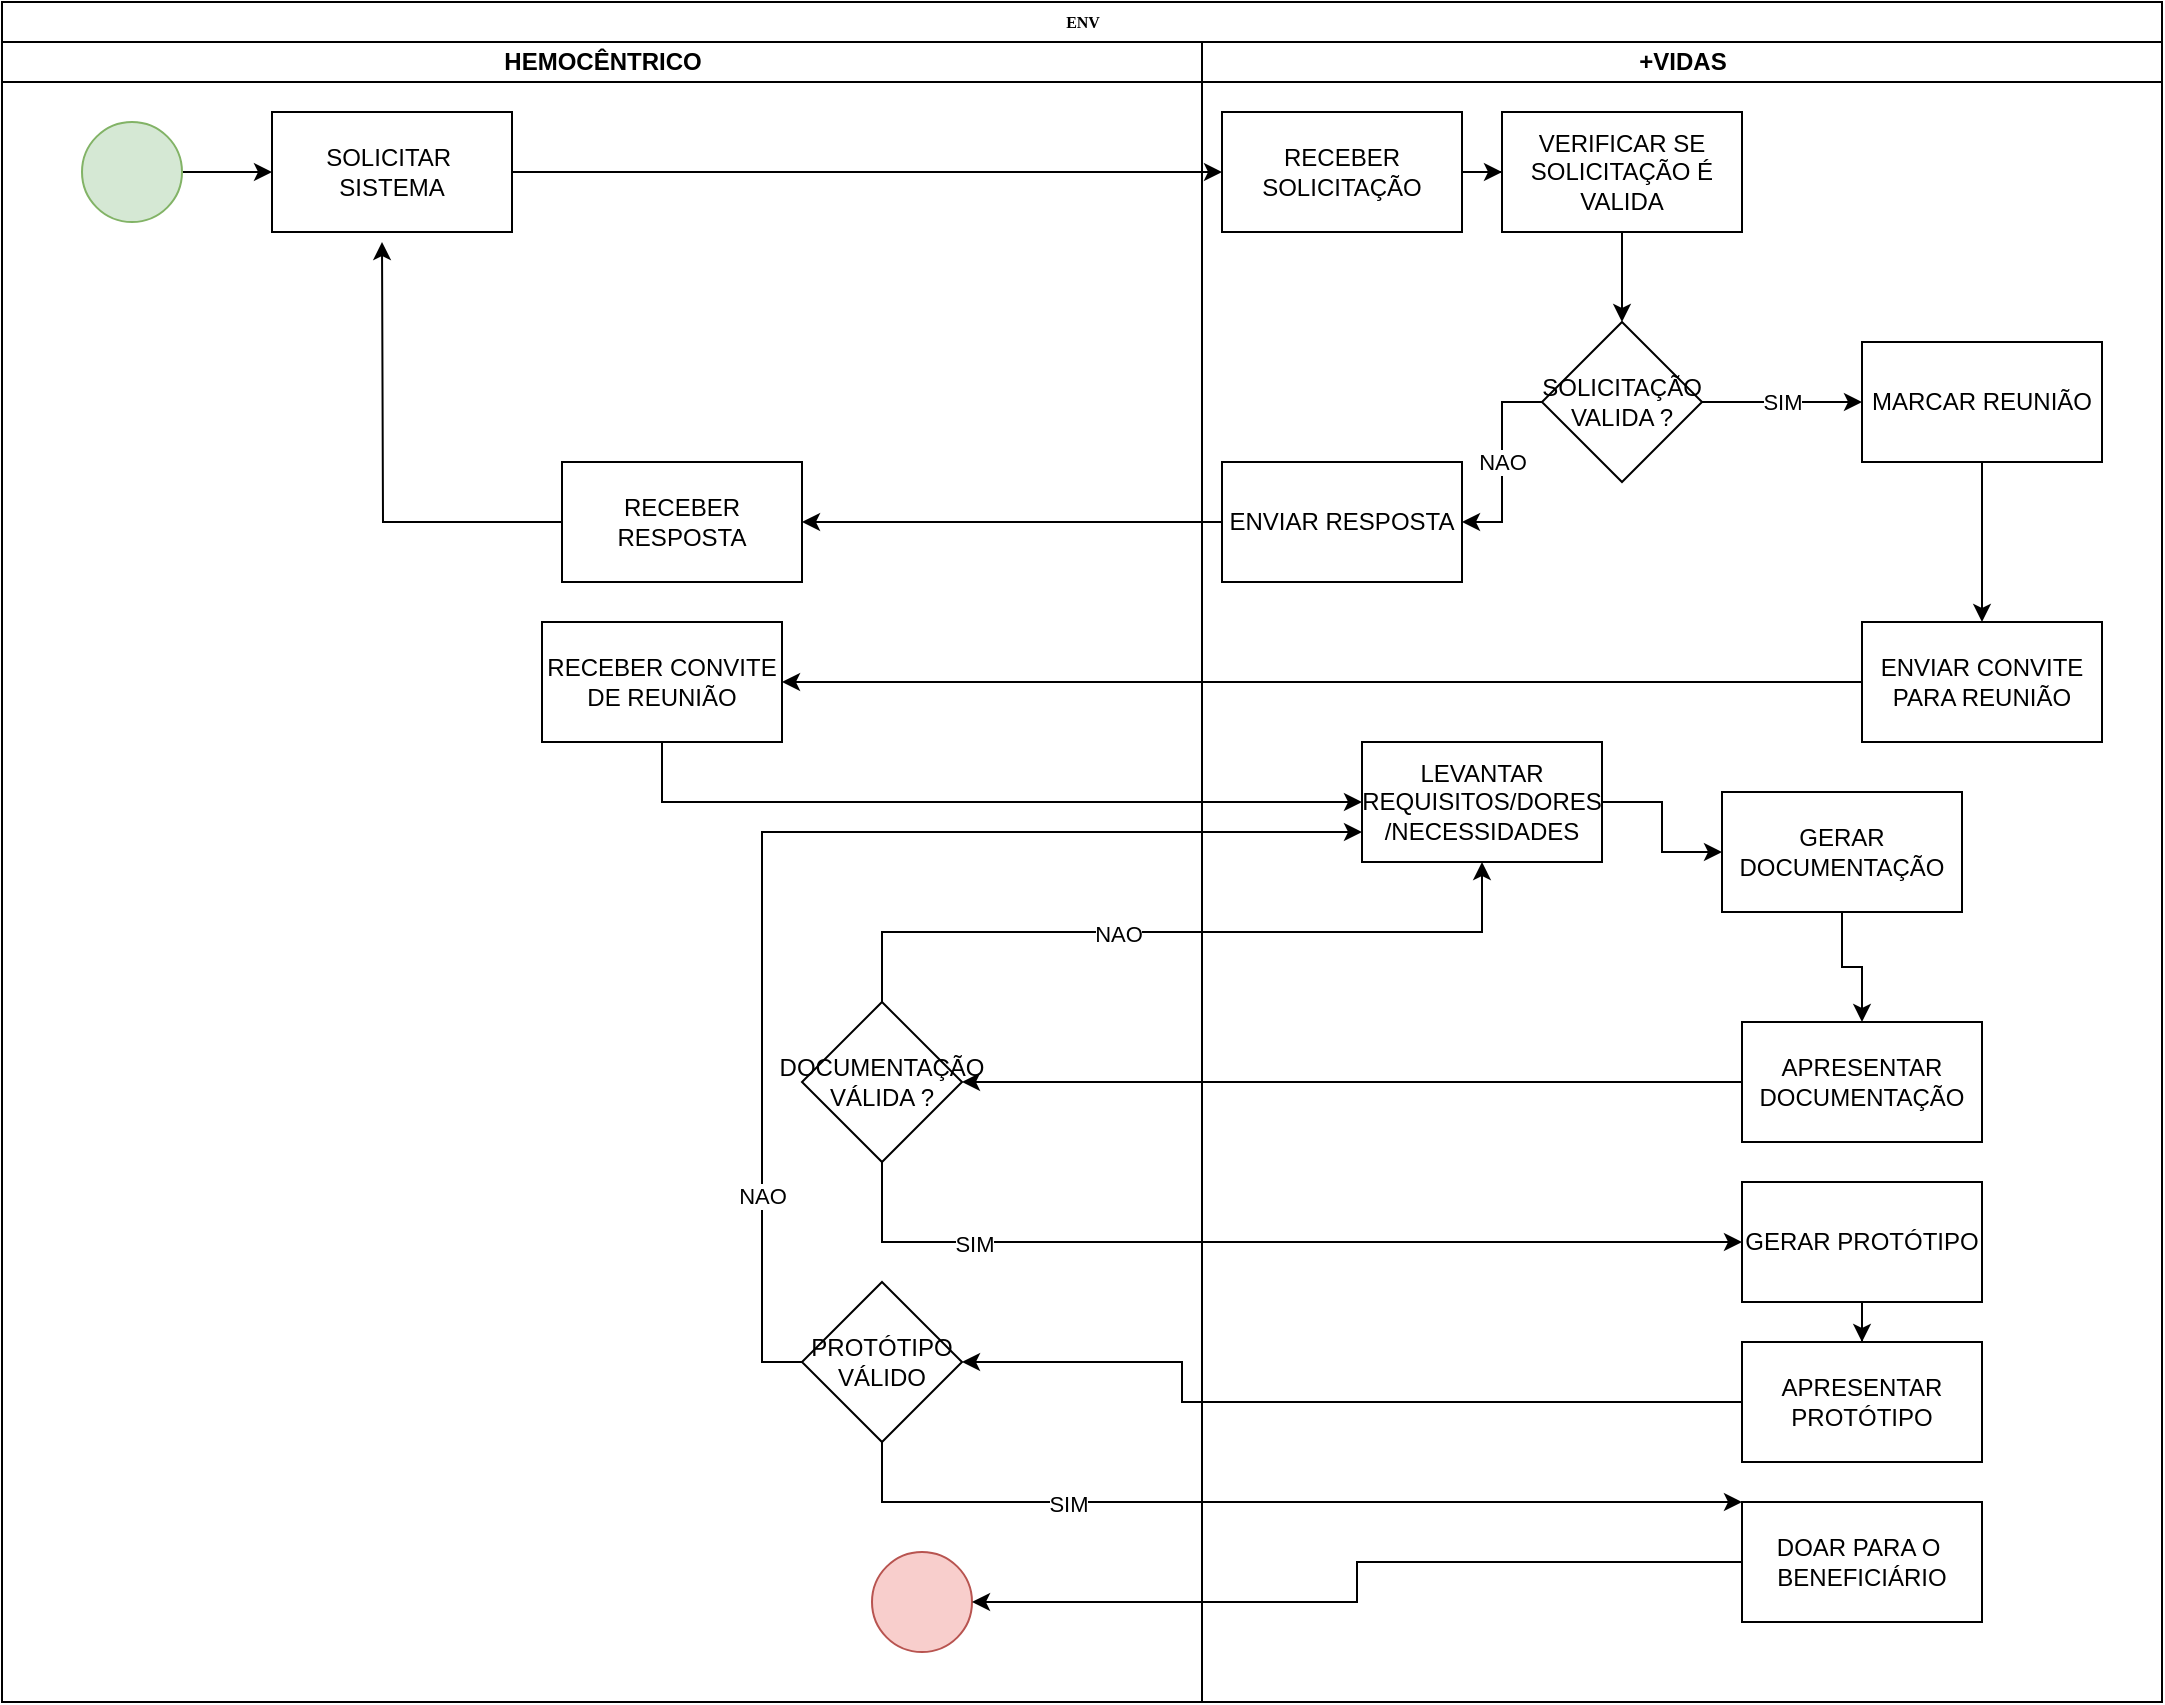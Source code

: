 <mxfile version="23.1.7" type="device">
  <diagram name="Page-1" id="74e2e168-ea6b-b213-b513-2b3c1d86103e">
    <mxGraphModel dx="2015" dy="838" grid="1" gridSize="10" guides="1" tooltips="1" connect="1" arrows="1" fold="1" page="1" pageScale="1" pageWidth="1100" pageHeight="850" background="none" math="0" shadow="0">
      <root>
        <mxCell id="0" />
        <mxCell id="1" parent="0" />
        <mxCell id="77e6c97f196da883-1" value="ENV" style="swimlane;html=1;childLayout=stackLayout;startSize=20;rounded=0;shadow=0;labelBackgroundColor=none;strokeWidth=1;fontFamily=Verdana;fontSize=8;align=center;" parent="1" vertex="1">
          <mxGeometry width="1080" height="850" as="geometry" />
        </mxCell>
        <mxCell id="77e6c97f196da883-2" value="HEMOCÊNTRICO" style="swimlane;html=1;startSize=20;" parent="77e6c97f196da883-1" vertex="1">
          <mxGeometry y="20" width="600" height="830" as="geometry" />
        </mxCell>
        <mxCell id="4uRXwGe76n4RGHkVSvAW-5" value="" style="edgeStyle=orthogonalEdgeStyle;rounded=0;orthogonalLoop=1;jettySize=auto;html=1;" edge="1" parent="77e6c97f196da883-2" source="4uRXwGe76n4RGHkVSvAW-1" target="4uRXwGe76n4RGHkVSvAW-4">
          <mxGeometry relative="1" as="geometry" />
        </mxCell>
        <mxCell id="4uRXwGe76n4RGHkVSvAW-1" value="" style="ellipse;whiteSpace=wrap;html=1;aspect=fixed;fillColor=#d5e8d4;strokeColor=#82b366;" vertex="1" parent="77e6c97f196da883-2">
          <mxGeometry x="40" y="40" width="50" height="50" as="geometry" />
        </mxCell>
        <mxCell id="4uRXwGe76n4RGHkVSvAW-4" value="SOLICITAR&amp;nbsp;&lt;br&gt;SISTEMA" style="whiteSpace=wrap;html=1;" vertex="1" parent="77e6c97f196da883-2">
          <mxGeometry x="135" y="35" width="120" height="60" as="geometry" />
        </mxCell>
        <mxCell id="4uRXwGe76n4RGHkVSvAW-29" value="" style="edgeStyle=orthogonalEdgeStyle;rounded=0;orthogonalLoop=1;jettySize=auto;html=1;" edge="1" parent="77e6c97f196da883-2" source="4uRXwGe76n4RGHkVSvAW-26">
          <mxGeometry relative="1" as="geometry">
            <mxPoint x="190" y="100" as="targetPoint" />
          </mxGeometry>
        </mxCell>
        <mxCell id="4uRXwGe76n4RGHkVSvAW-26" value="RECEBER RESPOSTA" style="whiteSpace=wrap;html=1;" vertex="1" parent="77e6c97f196da883-2">
          <mxGeometry x="280" y="210" width="120" height="60" as="geometry" />
        </mxCell>
        <mxCell id="4uRXwGe76n4RGHkVSvAW-38" value="RECEBER CONVITE DE REUNIÃO" style="whiteSpace=wrap;html=1;" vertex="1" parent="77e6c97f196da883-2">
          <mxGeometry x="270" y="290" width="120" height="60" as="geometry" />
        </mxCell>
        <mxCell id="4uRXwGe76n4RGHkVSvAW-3" value="" style="ellipse;whiteSpace=wrap;html=1;aspect=fixed;fillColor=#f8cecc;strokeColor=#b85450;" vertex="1" parent="77e6c97f196da883-2">
          <mxGeometry x="435" y="755" width="50" height="50" as="geometry" />
        </mxCell>
        <mxCell id="4uRXwGe76n4RGHkVSvAW-108" value="DOCUMENTAÇÃO VÁLIDA ?" style="rhombus;whiteSpace=wrap;html=1;" vertex="1" parent="77e6c97f196da883-2">
          <mxGeometry x="400" y="480" width="80" height="80" as="geometry" />
        </mxCell>
        <mxCell id="4uRXwGe76n4RGHkVSvAW-117" value="PROTÓTIPO VÁLIDO" style="rhombus;whiteSpace=wrap;html=1;" vertex="1" parent="77e6c97f196da883-2">
          <mxGeometry x="400" y="620" width="80" height="80" as="geometry" />
        </mxCell>
        <mxCell id="4uRXwGe76n4RGHkVSvAW-7" value="" style="edgeStyle=orthogonalEdgeStyle;rounded=0;orthogonalLoop=1;jettySize=auto;html=1;" edge="1" parent="77e6c97f196da883-1" source="4uRXwGe76n4RGHkVSvAW-4" target="4uRXwGe76n4RGHkVSvAW-6">
          <mxGeometry relative="1" as="geometry" />
        </mxCell>
        <mxCell id="77e6c97f196da883-3" value="+VIDAS" style="swimlane;html=1;startSize=20;" parent="77e6c97f196da883-1" vertex="1">
          <mxGeometry x="600" y="20" width="480" height="830" as="geometry" />
        </mxCell>
        <mxCell id="4uRXwGe76n4RGHkVSvAW-13" value="" style="edgeStyle=orthogonalEdgeStyle;rounded=0;orthogonalLoop=1;jettySize=auto;html=1;" edge="1" parent="77e6c97f196da883-3" source="4uRXwGe76n4RGHkVSvAW-6" target="4uRXwGe76n4RGHkVSvAW-12">
          <mxGeometry relative="1" as="geometry" />
        </mxCell>
        <mxCell id="4uRXwGe76n4RGHkVSvAW-6" value="RECEBER SOLICITAÇÃO" style="whiteSpace=wrap;html=1;" vertex="1" parent="77e6c97f196da883-3">
          <mxGeometry x="10" y="35" width="120" height="60" as="geometry" />
        </mxCell>
        <mxCell id="4uRXwGe76n4RGHkVSvAW-15" value="" style="edgeStyle=orthogonalEdgeStyle;rounded=0;orthogonalLoop=1;jettySize=auto;html=1;" edge="1" parent="77e6c97f196da883-3" source="4uRXwGe76n4RGHkVSvAW-12" target="4uRXwGe76n4RGHkVSvAW-14">
          <mxGeometry relative="1" as="geometry" />
        </mxCell>
        <mxCell id="4uRXwGe76n4RGHkVSvAW-12" value="VERIFICAR SE SOLICITAÇÃO É VALIDA" style="whiteSpace=wrap;html=1;" vertex="1" parent="77e6c97f196da883-3">
          <mxGeometry x="150" y="35" width="120" height="60" as="geometry" />
        </mxCell>
        <mxCell id="4uRXwGe76n4RGHkVSvAW-25" value="NAO" style="edgeStyle=orthogonalEdgeStyle;rounded=0;orthogonalLoop=1;jettySize=auto;html=1;" edge="1" parent="77e6c97f196da883-3" source="4uRXwGe76n4RGHkVSvAW-14" target="4uRXwGe76n4RGHkVSvAW-24">
          <mxGeometry relative="1" as="geometry" />
        </mxCell>
        <mxCell id="4uRXwGe76n4RGHkVSvAW-34" value="SIM" style="edgeStyle=orthogonalEdgeStyle;rounded=0;orthogonalLoop=1;jettySize=auto;html=1;" edge="1" parent="77e6c97f196da883-3" source="4uRXwGe76n4RGHkVSvAW-14" target="4uRXwGe76n4RGHkVSvAW-33">
          <mxGeometry relative="1" as="geometry" />
        </mxCell>
        <mxCell id="4uRXwGe76n4RGHkVSvAW-14" value="SOLICITAÇÃO VALIDA ?" style="rhombus;whiteSpace=wrap;html=1;" vertex="1" parent="77e6c97f196da883-3">
          <mxGeometry x="170" y="140" width="80" height="80" as="geometry" />
        </mxCell>
        <mxCell id="4uRXwGe76n4RGHkVSvAW-24" value="ENVIAR RESPOSTA" style="whiteSpace=wrap;html=1;" vertex="1" parent="77e6c97f196da883-3">
          <mxGeometry x="10" y="210" width="120" height="60" as="geometry" />
        </mxCell>
        <mxCell id="4uRXwGe76n4RGHkVSvAW-37" value="" style="edgeStyle=orthogonalEdgeStyle;rounded=0;orthogonalLoop=1;jettySize=auto;html=1;" edge="1" parent="77e6c97f196da883-3" source="4uRXwGe76n4RGHkVSvAW-33" target="4uRXwGe76n4RGHkVSvAW-36">
          <mxGeometry relative="1" as="geometry" />
        </mxCell>
        <mxCell id="4uRXwGe76n4RGHkVSvAW-33" value="MARCAR REUNIÃO" style="whiteSpace=wrap;html=1;" vertex="1" parent="77e6c97f196da883-3">
          <mxGeometry x="330" y="150" width="120" height="60" as="geometry" />
        </mxCell>
        <mxCell id="4uRXwGe76n4RGHkVSvAW-36" value="ENVIAR CONVITE PARA REUNIÃO" style="whiteSpace=wrap;html=1;" vertex="1" parent="77e6c97f196da883-3">
          <mxGeometry x="330" y="290" width="120" height="60" as="geometry" />
        </mxCell>
        <mxCell id="4uRXwGe76n4RGHkVSvAW-103" value="" style="edgeStyle=orthogonalEdgeStyle;rounded=0;orthogonalLoop=1;jettySize=auto;html=1;" edge="1" parent="77e6c97f196da883-3" source="4uRXwGe76n4RGHkVSvAW-40" target="4uRXwGe76n4RGHkVSvAW-102">
          <mxGeometry relative="1" as="geometry" />
        </mxCell>
        <mxCell id="4uRXwGe76n4RGHkVSvAW-40" value="LEVANTAR REQUISITOS/DORES&lt;br&gt;/NECESSIDADES" style="whiteSpace=wrap;html=1;" vertex="1" parent="77e6c97f196da883-3">
          <mxGeometry x="80" y="350" width="120" height="60" as="geometry" />
        </mxCell>
        <mxCell id="4uRXwGe76n4RGHkVSvAW-107" value="" style="edgeStyle=orthogonalEdgeStyle;rounded=0;orthogonalLoop=1;jettySize=auto;html=1;" edge="1" parent="77e6c97f196da883-3" source="4uRXwGe76n4RGHkVSvAW-102" target="4uRXwGe76n4RGHkVSvAW-106">
          <mxGeometry relative="1" as="geometry" />
        </mxCell>
        <mxCell id="4uRXwGe76n4RGHkVSvAW-102" value="GERAR DOCUMENTAÇÃO" style="whiteSpace=wrap;html=1;" vertex="1" parent="77e6c97f196da883-3">
          <mxGeometry x="260" y="375" width="120" height="60" as="geometry" />
        </mxCell>
        <mxCell id="4uRXwGe76n4RGHkVSvAW-106" value="APRESENTAR DOCUMENTAÇÃO" style="whiteSpace=wrap;html=1;" vertex="1" parent="77e6c97f196da883-3">
          <mxGeometry x="270" y="490" width="120" height="60" as="geometry" />
        </mxCell>
        <mxCell id="4uRXwGe76n4RGHkVSvAW-116" value="" style="edgeStyle=orthogonalEdgeStyle;rounded=0;orthogonalLoop=1;jettySize=auto;html=1;" edge="1" parent="77e6c97f196da883-3" source="4uRXwGe76n4RGHkVSvAW-112" target="4uRXwGe76n4RGHkVSvAW-115">
          <mxGeometry relative="1" as="geometry" />
        </mxCell>
        <mxCell id="4uRXwGe76n4RGHkVSvAW-112" value="GERAR PROTÓTIPO" style="whiteSpace=wrap;html=1;" vertex="1" parent="77e6c97f196da883-3">
          <mxGeometry x="270" y="570" width="120" height="60" as="geometry" />
        </mxCell>
        <mxCell id="4uRXwGe76n4RGHkVSvAW-115" value="APRESENTAR PROTÓTIPO" style="whiteSpace=wrap;html=1;" vertex="1" parent="77e6c97f196da883-3">
          <mxGeometry x="270" y="650" width="120" height="60" as="geometry" />
        </mxCell>
        <mxCell id="4uRXwGe76n4RGHkVSvAW-123" value="DOAR PARA O&amp;nbsp;&lt;br&gt;BENEFICIÁRIO" style="whiteSpace=wrap;html=1;" vertex="1" parent="77e6c97f196da883-3">
          <mxGeometry x="270" y="730" width="120" height="60" as="geometry" />
        </mxCell>
        <mxCell id="4uRXwGe76n4RGHkVSvAW-27" value="" style="edgeStyle=orthogonalEdgeStyle;rounded=0;orthogonalLoop=1;jettySize=auto;html=1;" edge="1" parent="77e6c97f196da883-1" source="4uRXwGe76n4RGHkVSvAW-24" target="4uRXwGe76n4RGHkVSvAW-26">
          <mxGeometry relative="1" as="geometry" />
        </mxCell>
        <mxCell id="4uRXwGe76n4RGHkVSvAW-39" value="" style="edgeStyle=orthogonalEdgeStyle;rounded=0;orthogonalLoop=1;jettySize=auto;html=1;" edge="1" parent="77e6c97f196da883-1" source="4uRXwGe76n4RGHkVSvAW-36" target="4uRXwGe76n4RGHkVSvAW-38">
          <mxGeometry relative="1" as="geometry" />
        </mxCell>
        <mxCell id="4uRXwGe76n4RGHkVSvAW-41" value="" style="edgeStyle=orthogonalEdgeStyle;rounded=0;orthogonalLoop=1;jettySize=auto;html=1;" edge="1" parent="77e6c97f196da883-1" source="4uRXwGe76n4RGHkVSvAW-38" target="4uRXwGe76n4RGHkVSvAW-40">
          <mxGeometry relative="1" as="geometry">
            <Array as="points">
              <mxPoint x="330" y="400" />
            </Array>
          </mxGeometry>
        </mxCell>
        <mxCell id="4uRXwGe76n4RGHkVSvAW-109" value="" style="edgeStyle=orthogonalEdgeStyle;rounded=0;orthogonalLoop=1;jettySize=auto;html=1;" edge="1" parent="77e6c97f196da883-1" source="4uRXwGe76n4RGHkVSvAW-106" target="4uRXwGe76n4RGHkVSvAW-108">
          <mxGeometry relative="1" as="geometry" />
        </mxCell>
        <mxCell id="4uRXwGe76n4RGHkVSvAW-110" style="edgeStyle=orthogonalEdgeStyle;rounded=0;orthogonalLoop=1;jettySize=auto;html=1;exitX=0.5;exitY=0;exitDx=0;exitDy=0;entryX=0.5;entryY=1;entryDx=0;entryDy=0;" edge="1" parent="77e6c97f196da883-1" source="4uRXwGe76n4RGHkVSvAW-108" target="4uRXwGe76n4RGHkVSvAW-40">
          <mxGeometry relative="1" as="geometry" />
        </mxCell>
        <mxCell id="4uRXwGe76n4RGHkVSvAW-111" value="NAO" style="edgeLabel;html=1;align=center;verticalAlign=middle;resizable=0;points=[];" vertex="1" connectable="0" parent="4uRXwGe76n4RGHkVSvAW-110">
          <mxGeometry x="-0.175" y="-1" relative="1" as="geometry">
            <mxPoint as="offset" />
          </mxGeometry>
        </mxCell>
        <mxCell id="4uRXwGe76n4RGHkVSvAW-113" value="" style="edgeStyle=orthogonalEdgeStyle;rounded=0;orthogonalLoop=1;jettySize=auto;html=1;" edge="1" parent="77e6c97f196da883-1" source="4uRXwGe76n4RGHkVSvAW-108" target="4uRXwGe76n4RGHkVSvAW-112">
          <mxGeometry relative="1" as="geometry">
            <Array as="points">
              <mxPoint x="440" y="620" />
            </Array>
          </mxGeometry>
        </mxCell>
        <mxCell id="4uRXwGe76n4RGHkVSvAW-114" value="SIM" style="edgeLabel;html=1;align=center;verticalAlign=middle;resizable=0;points=[];" vertex="1" connectable="0" parent="4uRXwGe76n4RGHkVSvAW-113">
          <mxGeometry x="-0.635" y="-1" relative="1" as="geometry">
            <mxPoint as="offset" />
          </mxGeometry>
        </mxCell>
        <mxCell id="4uRXwGe76n4RGHkVSvAW-118" value="" style="edgeStyle=orthogonalEdgeStyle;rounded=0;orthogonalLoop=1;jettySize=auto;html=1;" edge="1" parent="77e6c97f196da883-1" source="4uRXwGe76n4RGHkVSvAW-115" target="4uRXwGe76n4RGHkVSvAW-117">
          <mxGeometry relative="1" as="geometry">
            <Array as="points">
              <mxPoint x="590" y="700" />
              <mxPoint x="590" y="680" />
            </Array>
          </mxGeometry>
        </mxCell>
        <mxCell id="4uRXwGe76n4RGHkVSvAW-119" style="edgeStyle=orthogonalEdgeStyle;rounded=0;orthogonalLoop=1;jettySize=auto;html=1;exitX=0;exitY=0.5;exitDx=0;exitDy=0;entryX=0;entryY=0.75;entryDx=0;entryDy=0;" edge="1" parent="77e6c97f196da883-1" source="4uRXwGe76n4RGHkVSvAW-117" target="4uRXwGe76n4RGHkVSvAW-40">
          <mxGeometry relative="1" as="geometry" />
        </mxCell>
        <mxCell id="4uRXwGe76n4RGHkVSvAW-120" value="NAO" style="edgeLabel;html=1;align=center;verticalAlign=middle;resizable=0;points=[];" vertex="1" connectable="0" parent="4uRXwGe76n4RGHkVSvAW-119">
          <mxGeometry x="-0.648" relative="1" as="geometry">
            <mxPoint as="offset" />
          </mxGeometry>
        </mxCell>
        <mxCell id="4uRXwGe76n4RGHkVSvAW-124" value="" style="edgeStyle=orthogonalEdgeStyle;rounded=0;orthogonalLoop=1;jettySize=auto;html=1;" edge="1" parent="77e6c97f196da883-1" source="4uRXwGe76n4RGHkVSvAW-117" target="4uRXwGe76n4RGHkVSvAW-123">
          <mxGeometry relative="1" as="geometry">
            <Array as="points">
              <mxPoint x="440" y="750" />
            </Array>
          </mxGeometry>
        </mxCell>
        <mxCell id="4uRXwGe76n4RGHkVSvAW-125" value="SIM" style="edgeLabel;html=1;align=center;verticalAlign=middle;resizable=0;points=[];" vertex="1" connectable="0" parent="4uRXwGe76n4RGHkVSvAW-124">
          <mxGeometry x="-0.466" y="-1" relative="1" as="geometry">
            <mxPoint as="offset" />
          </mxGeometry>
        </mxCell>
        <mxCell id="4uRXwGe76n4RGHkVSvAW-126" style="edgeStyle=orthogonalEdgeStyle;rounded=0;orthogonalLoop=1;jettySize=auto;html=1;exitX=0;exitY=0.5;exitDx=0;exitDy=0;entryX=1;entryY=0.5;entryDx=0;entryDy=0;" edge="1" parent="77e6c97f196da883-1" source="4uRXwGe76n4RGHkVSvAW-123" target="4uRXwGe76n4RGHkVSvAW-3">
          <mxGeometry relative="1" as="geometry" />
        </mxCell>
      </root>
    </mxGraphModel>
  </diagram>
</mxfile>
